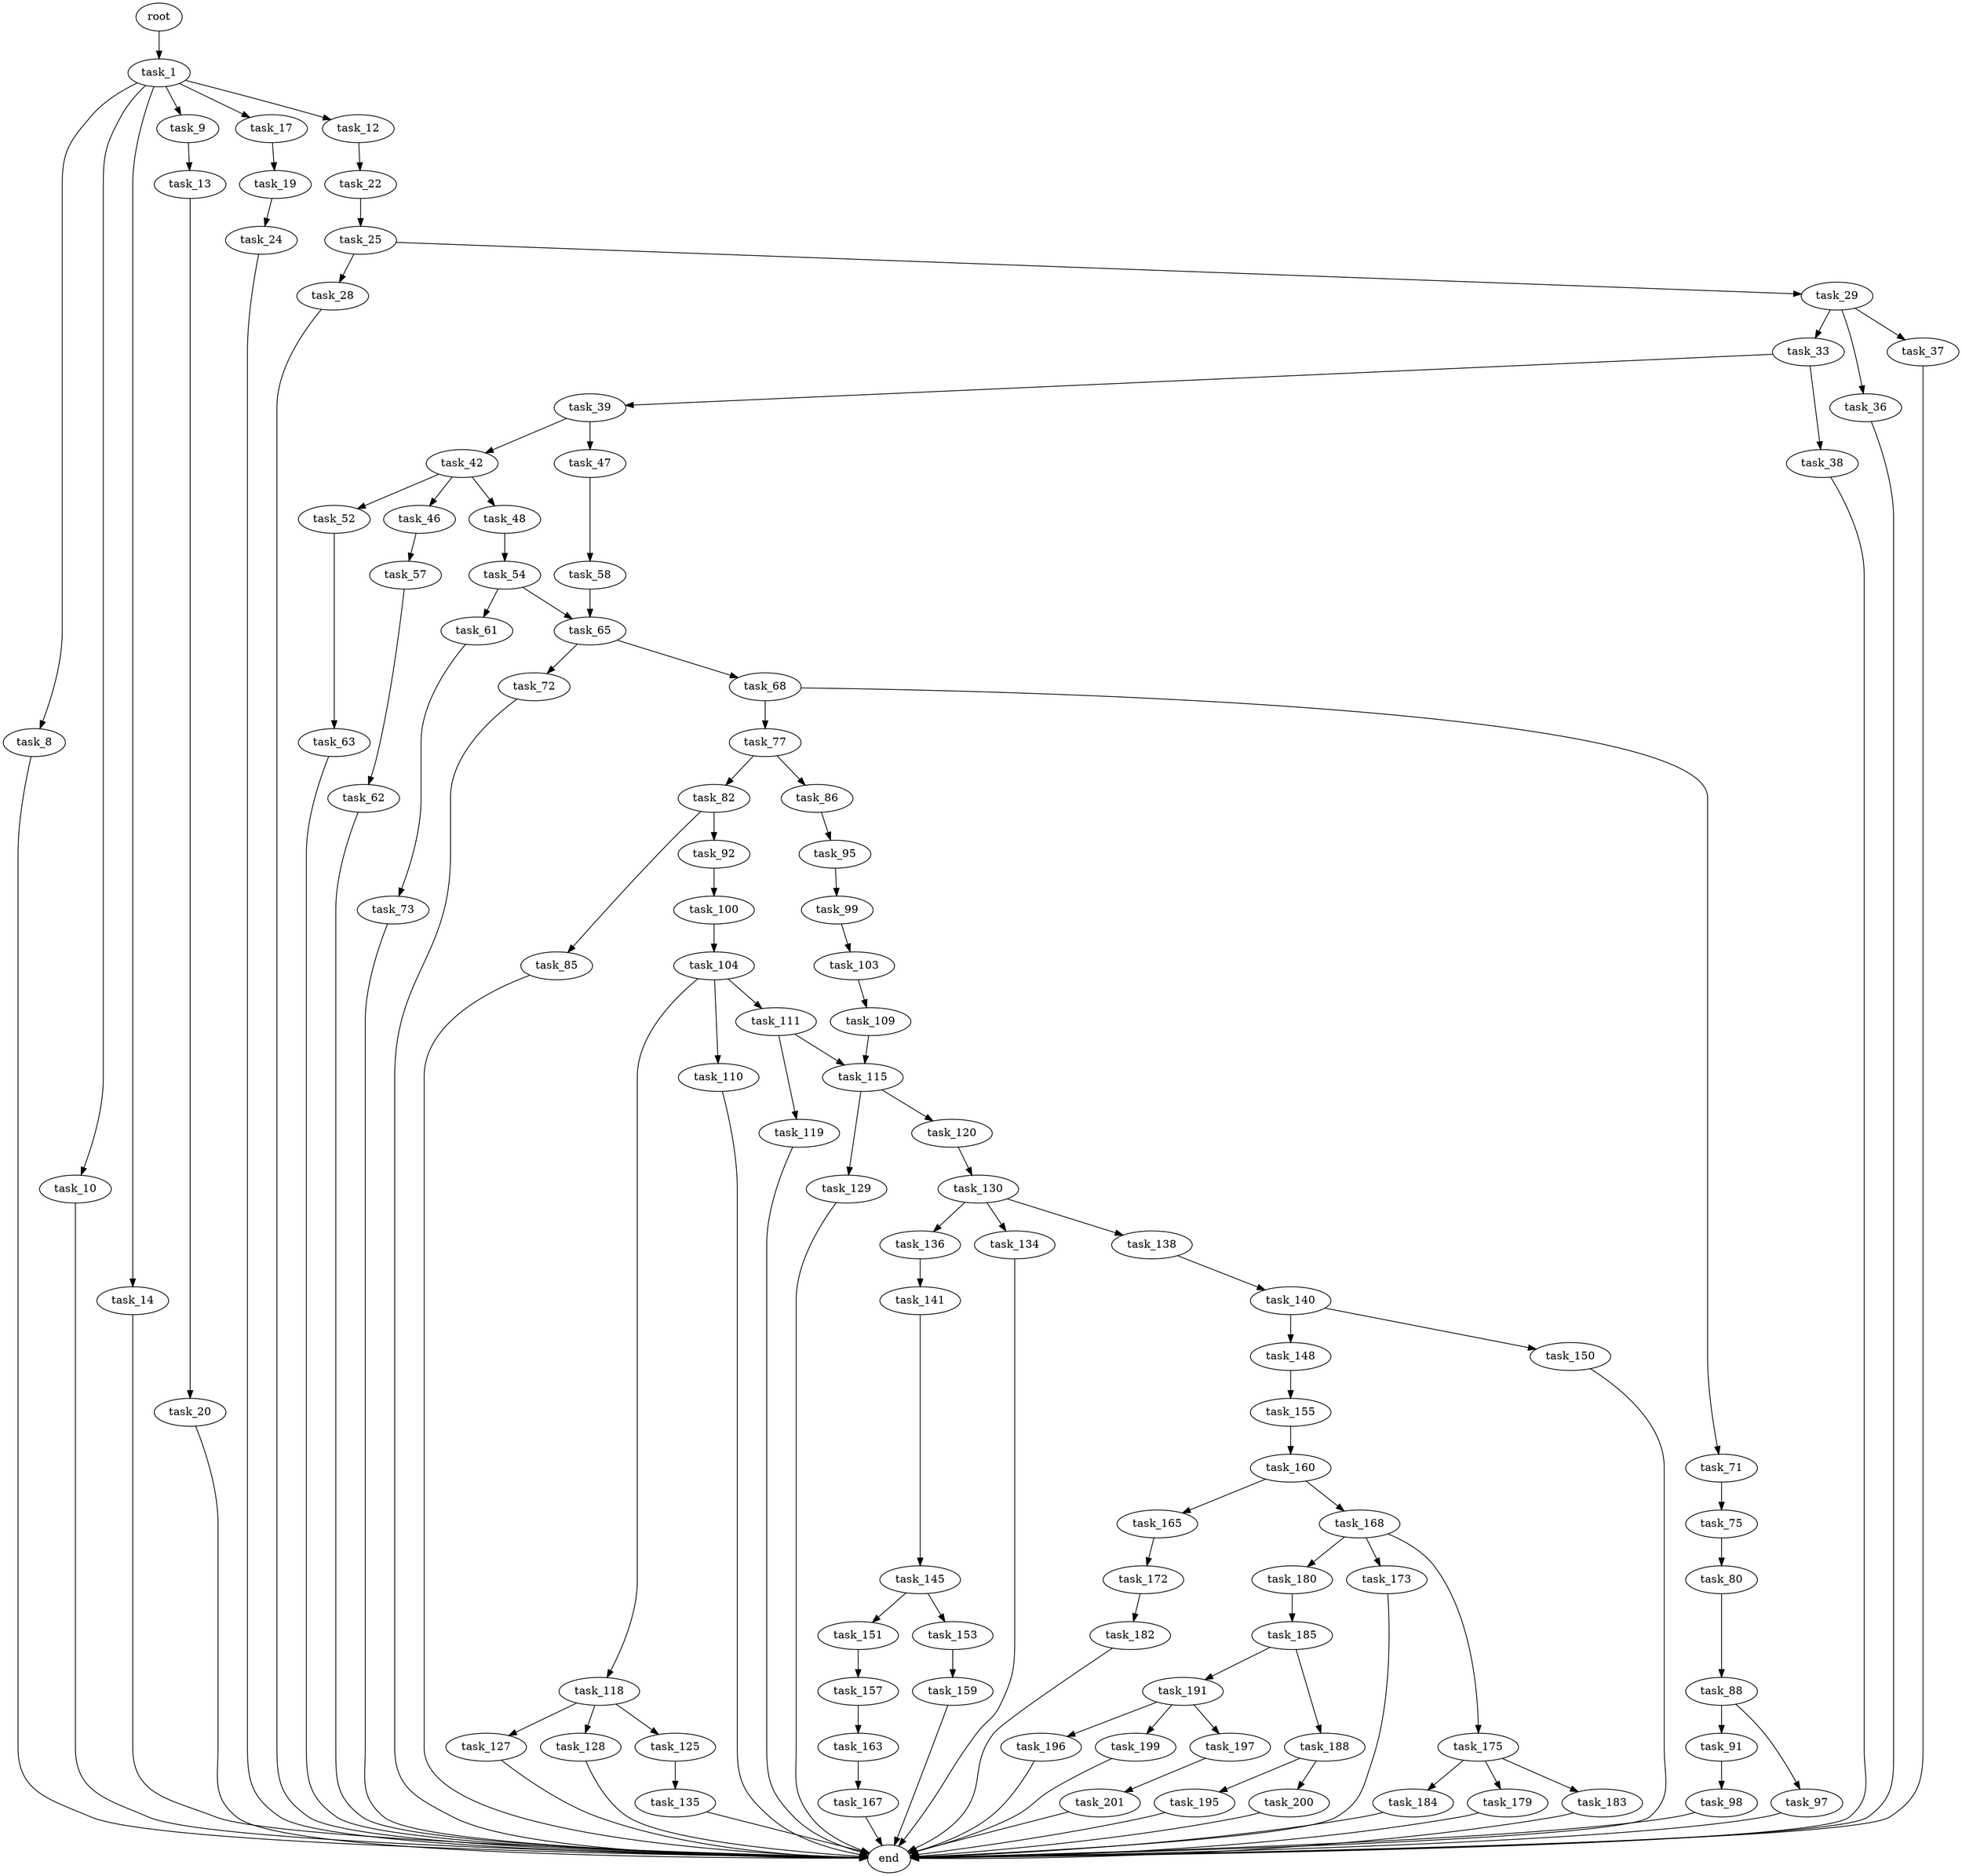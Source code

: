 digraph G {
  root [size="0.000000"];
  task_1 [size="22023987738.000000"];
  task_8 [size="84999496872.000000"];
  task_9 [size="264850487879.000000"];
  task_10 [size="845872909.000000"];
  task_12 [size="16634145743.000000"];
  task_14 [size="18106203355.000000"];
  task_17 [size="368293445632.000000"];
  end [size="0.000000"];
  task_13 [size="782757789696.000000"];
  task_22 [size="34098035997.000000"];
  task_20 [size="379010962.000000"];
  task_19 [size="87015676630.000000"];
  task_24 [size="20601261844.000000"];
  task_25 [size="2324236852.000000"];
  task_28 [size="66897258524.000000"];
  task_29 [size="153411222156.000000"];
  task_33 [size="106406802479.000000"];
  task_36 [size="825774906524.000000"];
  task_37 [size="134217728000.000000"];
  task_38 [size="44026282498.000000"];
  task_39 [size="134217728000.000000"];
  task_42 [size="68719476736.000000"];
  task_47 [size="12849766356.000000"];
  task_46 [size="1105138922.000000"];
  task_48 [size="4047123979.000000"];
  task_52 [size="452613497466.000000"];
  task_57 [size="72266898171.000000"];
  task_58 [size="6115973750.000000"];
  task_54 [size="368293445632.000000"];
  task_63 [size="51277852020.000000"];
  task_61 [size="2169167543.000000"];
  task_65 [size="231928233984.000000"];
  task_62 [size="549755813888.000000"];
  task_73 [size="994618579452.000000"];
  task_68 [size="27644069962.000000"];
  task_72 [size="1733897791.000000"];
  task_71 [size="782757789696.000000"];
  task_77 [size="154320116050.000000"];
  task_75 [size="1786549106.000000"];
  task_80 [size="39261846071.000000"];
  task_82 [size="41072093068.000000"];
  task_86 [size="43144568107.000000"];
  task_88 [size="95057751191.000000"];
  task_85 [size="368293445632.000000"];
  task_92 [size="8589934592.000000"];
  task_95 [size="11793024702.000000"];
  task_91 [size="134217728000.000000"];
  task_97 [size="734287190.000000"];
  task_98 [size="28991029248.000000"];
  task_100 [size="6760161436.000000"];
  task_99 [size="15891261103.000000"];
  task_103 [size="40465499906.000000"];
  task_104 [size="41653909072.000000"];
  task_109 [size="8589934592.000000"];
  task_110 [size="134217728000.000000"];
  task_111 [size="549755813888.000000"];
  task_118 [size="11621996746.000000"];
  task_115 [size="1843141904.000000"];
  task_119 [size="68719476736.000000"];
  task_120 [size="88686644730.000000"];
  task_129 [size="2374905625.000000"];
  task_125 [size="134217728000.000000"];
  task_127 [size="1705586950.000000"];
  task_128 [size="6328156136.000000"];
  task_130 [size="27503202493.000000"];
  task_135 [size="782757789696.000000"];
  task_134 [size="314205648902.000000"];
  task_136 [size="4592251466.000000"];
  task_138 [size="745278984008.000000"];
  task_141 [size="16643927138.000000"];
  task_140 [size="134217728000.000000"];
  task_148 [size="782757789696.000000"];
  task_150 [size="33961537180.000000"];
  task_145 [size="478185010072.000000"];
  task_151 [size="5882786182.000000"];
  task_153 [size="549755813888.000000"];
  task_155 [size="37936618398.000000"];
  task_157 [size="30293572510.000000"];
  task_159 [size="58591798968.000000"];
  task_160 [size="1539066146.000000"];
  task_163 [size="1276643369.000000"];
  task_165 [size="48663027024.000000"];
  task_168 [size="28991029248.000000"];
  task_167 [size="4872128156.000000"];
  task_172 [size="782757789696.000000"];
  task_173 [size="1073741824000.000000"];
  task_175 [size="68719476736.000000"];
  task_180 [size="12607522067.000000"];
  task_182 [size="99950284636.000000"];
  task_179 [size="7814073604.000000"];
  task_183 [size="231928233984.000000"];
  task_184 [size="368293445632.000000"];
  task_185 [size="28991029248.000000"];
  task_188 [size="517155602704.000000"];
  task_191 [size="29591230272.000000"];
  task_195 [size="277334221057.000000"];
  task_200 [size="332553909162.000000"];
  task_196 [size="374793475344.000000"];
  task_197 [size="97690803864.000000"];
  task_199 [size="469267340100.000000"];
  task_201 [size="68719476736.000000"];

  root -> task_1 [size="1.000000"];
  task_1 -> task_8 [size="536870912.000000"];
  task_1 -> task_9 [size="536870912.000000"];
  task_1 -> task_10 [size="536870912.000000"];
  task_1 -> task_12 [size="536870912.000000"];
  task_1 -> task_14 [size="536870912.000000"];
  task_1 -> task_17 [size="536870912.000000"];
  task_8 -> end [size="1.000000"];
  task_9 -> task_13 [size="301989888.000000"];
  task_10 -> end [size="1.000000"];
  task_12 -> task_22 [size="301989888.000000"];
  task_14 -> end [size="1.000000"];
  task_17 -> task_19 [size="411041792.000000"];
  task_13 -> task_20 [size="679477248.000000"];
  task_22 -> task_25 [size="33554432.000000"];
  task_20 -> end [size="1.000000"];
  task_19 -> task_24 [size="75497472.000000"];
  task_24 -> end [size="1.000000"];
  task_25 -> task_28 [size="75497472.000000"];
  task_25 -> task_29 [size="75497472.000000"];
  task_28 -> end [size="1.000000"];
  task_29 -> task_33 [size="134217728.000000"];
  task_29 -> task_36 [size="134217728.000000"];
  task_29 -> task_37 [size="134217728.000000"];
  task_33 -> task_38 [size="209715200.000000"];
  task_33 -> task_39 [size="209715200.000000"];
  task_36 -> end [size="1.000000"];
  task_37 -> end [size="1.000000"];
  task_38 -> end [size="1.000000"];
  task_39 -> task_42 [size="209715200.000000"];
  task_39 -> task_47 [size="209715200.000000"];
  task_42 -> task_46 [size="134217728.000000"];
  task_42 -> task_48 [size="134217728.000000"];
  task_42 -> task_52 [size="134217728.000000"];
  task_47 -> task_58 [size="209715200.000000"];
  task_46 -> task_57 [size="33554432.000000"];
  task_48 -> task_54 [size="301989888.000000"];
  task_52 -> task_63 [size="411041792.000000"];
  task_57 -> task_62 [size="301989888.000000"];
  task_58 -> task_65 [size="301989888.000000"];
  task_54 -> task_61 [size="411041792.000000"];
  task_54 -> task_65 [size="411041792.000000"];
  task_63 -> end [size="1.000000"];
  task_61 -> task_73 [size="209715200.000000"];
  task_65 -> task_68 [size="301989888.000000"];
  task_65 -> task_72 [size="301989888.000000"];
  task_62 -> end [size="1.000000"];
  task_73 -> end [size="1.000000"];
  task_68 -> task_71 [size="679477248.000000"];
  task_68 -> task_77 [size="679477248.000000"];
  task_72 -> end [size="1.000000"];
  task_71 -> task_75 [size="679477248.000000"];
  task_77 -> task_82 [size="411041792.000000"];
  task_77 -> task_86 [size="411041792.000000"];
  task_75 -> task_80 [size="75497472.000000"];
  task_80 -> task_88 [size="33554432.000000"];
  task_82 -> task_85 [size="33554432.000000"];
  task_82 -> task_92 [size="33554432.000000"];
  task_86 -> task_95 [size="33554432.000000"];
  task_88 -> task_91 [size="75497472.000000"];
  task_88 -> task_97 [size="75497472.000000"];
  task_85 -> end [size="1.000000"];
  task_92 -> task_100 [size="33554432.000000"];
  task_95 -> task_99 [size="536870912.000000"];
  task_91 -> task_98 [size="209715200.000000"];
  task_97 -> end [size="1.000000"];
  task_98 -> end [size="1.000000"];
  task_100 -> task_104 [size="301989888.000000"];
  task_99 -> task_103 [size="33554432.000000"];
  task_103 -> task_109 [size="838860800.000000"];
  task_104 -> task_110 [size="33554432.000000"];
  task_104 -> task_111 [size="33554432.000000"];
  task_104 -> task_118 [size="33554432.000000"];
  task_109 -> task_115 [size="33554432.000000"];
  task_110 -> end [size="1.000000"];
  task_111 -> task_115 [size="536870912.000000"];
  task_111 -> task_119 [size="536870912.000000"];
  task_118 -> task_125 [size="209715200.000000"];
  task_118 -> task_127 [size="209715200.000000"];
  task_118 -> task_128 [size="209715200.000000"];
  task_115 -> task_120 [size="33554432.000000"];
  task_115 -> task_129 [size="33554432.000000"];
  task_119 -> end [size="1.000000"];
  task_120 -> task_130 [size="75497472.000000"];
  task_129 -> end [size="1.000000"];
  task_125 -> task_135 [size="209715200.000000"];
  task_127 -> end [size="1.000000"];
  task_128 -> end [size="1.000000"];
  task_130 -> task_134 [size="75497472.000000"];
  task_130 -> task_136 [size="75497472.000000"];
  task_130 -> task_138 [size="75497472.000000"];
  task_135 -> end [size="1.000000"];
  task_134 -> end [size="1.000000"];
  task_136 -> task_141 [size="301989888.000000"];
  task_138 -> task_140 [size="536870912.000000"];
  task_141 -> task_145 [size="411041792.000000"];
  task_140 -> task_148 [size="209715200.000000"];
  task_140 -> task_150 [size="209715200.000000"];
  task_148 -> task_155 [size="679477248.000000"];
  task_150 -> end [size="1.000000"];
  task_145 -> task_151 [size="301989888.000000"];
  task_145 -> task_153 [size="301989888.000000"];
  task_151 -> task_157 [size="209715200.000000"];
  task_153 -> task_159 [size="536870912.000000"];
  task_155 -> task_160 [size="33554432.000000"];
  task_157 -> task_163 [size="679477248.000000"];
  task_159 -> end [size="1.000000"];
  task_160 -> task_165 [size="33554432.000000"];
  task_160 -> task_168 [size="33554432.000000"];
  task_163 -> task_167 [size="33554432.000000"];
  task_165 -> task_172 [size="134217728.000000"];
  task_168 -> task_173 [size="75497472.000000"];
  task_168 -> task_175 [size="75497472.000000"];
  task_168 -> task_180 [size="75497472.000000"];
  task_167 -> end [size="1.000000"];
  task_172 -> task_182 [size="679477248.000000"];
  task_173 -> end [size="1.000000"];
  task_175 -> task_179 [size="134217728.000000"];
  task_175 -> task_183 [size="134217728.000000"];
  task_175 -> task_184 [size="134217728.000000"];
  task_180 -> task_185 [size="411041792.000000"];
  task_182 -> end [size="1.000000"];
  task_179 -> end [size="1.000000"];
  task_183 -> end [size="1.000000"];
  task_184 -> end [size="1.000000"];
  task_185 -> task_188 [size="75497472.000000"];
  task_185 -> task_191 [size="75497472.000000"];
  task_188 -> task_195 [size="536870912.000000"];
  task_188 -> task_200 [size="536870912.000000"];
  task_191 -> task_196 [size="838860800.000000"];
  task_191 -> task_197 [size="838860800.000000"];
  task_191 -> task_199 [size="838860800.000000"];
  task_195 -> end [size="1.000000"];
  task_200 -> end [size="1.000000"];
  task_196 -> end [size="1.000000"];
  task_197 -> task_201 [size="134217728.000000"];
  task_199 -> end [size="1.000000"];
  task_201 -> end [size="1.000000"];
}
